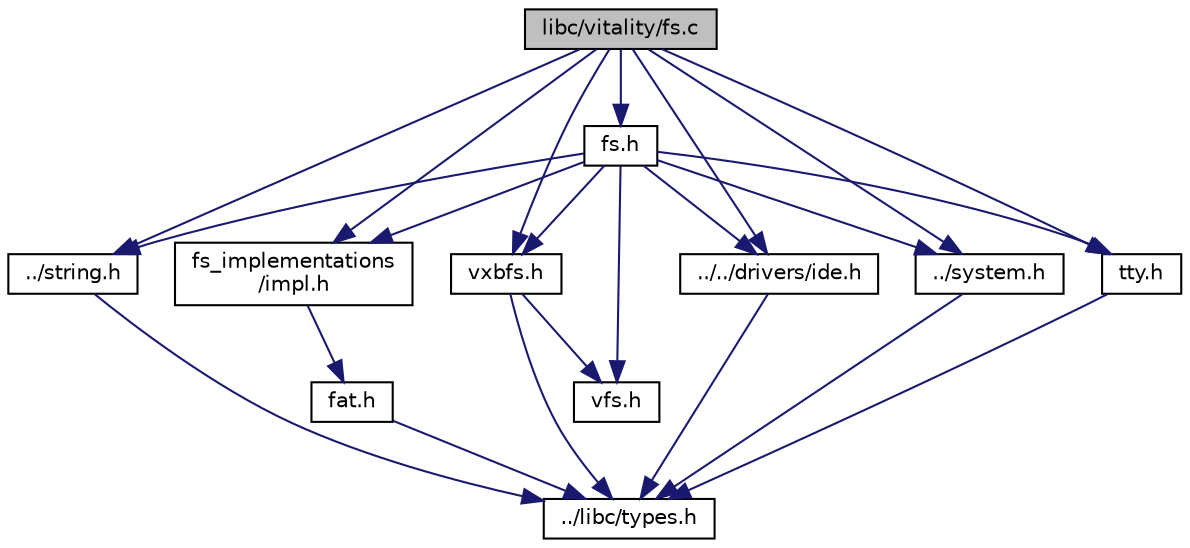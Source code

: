 digraph "libc/vitality/fs.c"
{
  edge [fontname="Helvetica",fontsize="10",labelfontname="Helvetica",labelfontsize="10"];
  node [fontname="Helvetica",fontsize="10",shape=record];
  Node0 [label="libc/vitality/fs.c",height=0.2,width=0.4,color="black", fillcolor="grey75", style="filled", fontcolor="black"];
  Node0 -> Node1 [color="midnightblue",fontsize="10",style="solid"];
  Node1 [label="fs.h",height=0.2,width=0.4,color="black", fillcolor="white", style="filled",URL="$a00146.html"];
  Node1 -> Node2 [color="midnightblue",fontsize="10",style="solid"];
  Node2 [label="../../drivers/ide.h",height=0.2,width=0.4,color="black", fillcolor="white", style="filled",URL="$a00029.html"];
  Node2 -> Node3 [color="midnightblue",fontsize="10",style="solid"];
  Node3 [label="../libc/types.h",height=0.2,width=0.4,color="black", fillcolor="white", style="filled",URL="$a00134.html"];
  Node1 -> Node4 [color="midnightblue",fontsize="10",style="solid"];
  Node4 [label="../system.h",height=0.2,width=0.4,color="black", fillcolor="white", style="filled",URL="$a00128.html"];
  Node4 -> Node3 [color="midnightblue",fontsize="10",style="solid"];
  Node1 -> Node5 [color="midnightblue",fontsize="10",style="solid"];
  Node5 [label="tty.h",height=0.2,width=0.4,color="black", fillcolor="white", style="filled",URL="$a00176.html"];
  Node5 -> Node3 [color="midnightblue",fontsize="10",style="solid"];
  Node1 -> Node6 [color="midnightblue",fontsize="10",style="solid"];
  Node6 [label="../string.h",height=0.2,width=0.4,color="black", fillcolor="white", style="filled",URL="$a00122.html"];
  Node6 -> Node3 [color="midnightblue",fontsize="10",style="solid"];
  Node1 -> Node7 [color="midnightblue",fontsize="10",style="solid"];
  Node7 [label="vxbfs.h",height=0.2,width=0.4,color="black", fillcolor="white", style="filled",URL="$a00200.html"];
  Node7 -> Node3 [color="midnightblue",fontsize="10",style="solid"];
  Node7 -> Node8 [color="midnightblue",fontsize="10",style="solid"];
  Node8 [label="vfs.h",height=0.2,width=0.4,color="black", fillcolor="white", style="filled",URL="$a00185.html"];
  Node1 -> Node8 [color="midnightblue",fontsize="10",style="solid"];
  Node1 -> Node9 [color="midnightblue",fontsize="10",style="solid"];
  Node9 [label="fs_implementations\l/impl.h",height=0.2,width=0.4,color="black", fillcolor="white", style="filled",URL="$a00155.html"];
  Node9 -> Node10 [color="midnightblue",fontsize="10",style="solid"];
  Node10 [label="fat.h",height=0.2,width=0.4,color="black", fillcolor="white", style="filled",URL="$a00152.html"];
  Node10 -> Node3 [color="midnightblue",fontsize="10",style="solid"];
  Node0 -> Node2 [color="midnightblue",fontsize="10",style="solid"];
  Node0 -> Node4 [color="midnightblue",fontsize="10",style="solid"];
  Node0 -> Node5 [color="midnightblue",fontsize="10",style="solid"];
  Node0 -> Node6 [color="midnightblue",fontsize="10",style="solid"];
  Node0 -> Node7 [color="midnightblue",fontsize="10",style="solid"];
  Node0 -> Node9 [color="midnightblue",fontsize="10",style="solid"];
}
